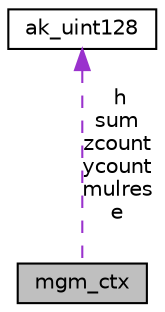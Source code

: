 digraph "mgm_ctx"
{
  edge [fontname="Helvetica",fontsize="10",labelfontname="Helvetica",labelfontsize="10"];
  node [fontname="Helvetica",fontsize="10",shape=record];
  Node1 [label="mgm_ctx",height=0.2,width=0.4,color="black", fillcolor="grey75", style="filled", fontcolor="black"];
  Node2 -> Node1 [dir="back",color="darkorchid3",fontsize="10",style="dashed",label=" h\nsum\nzcount\nycount\nmulres\ne" ,fontname="Helvetica"];
  Node2 [label="ak_uint128",height=0.2,width=0.4,color="black", fillcolor="white", style="filled",URL="$unionak__uint128.html",tooltip="Структура для обработки 128-ми битных значений. "];
}
